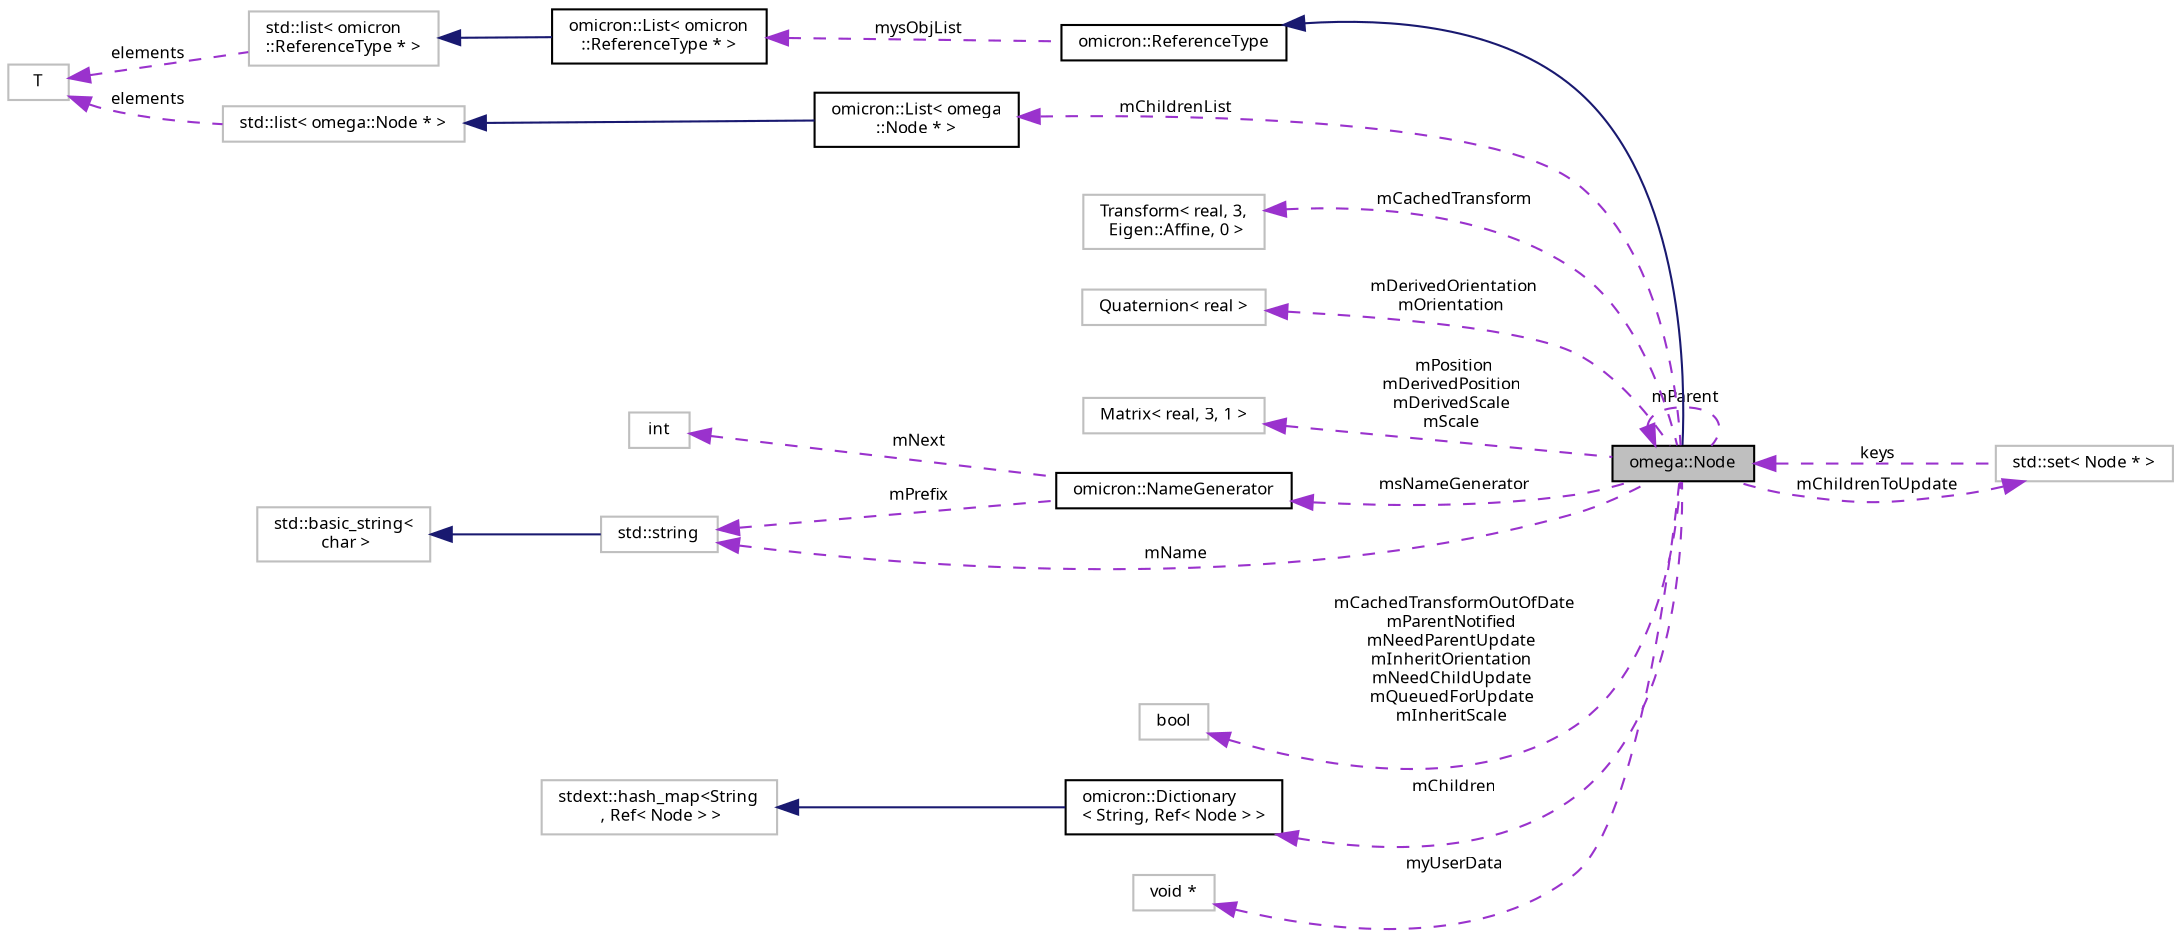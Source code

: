 digraph "omega::Node"
{
  bgcolor="transparent";
  edge [fontname="FreeSans.ttf",fontsize="8",labelfontname="FreeSans.ttf",labelfontsize="8"];
  node [fontname="FreeSans.ttf",fontsize="8",shape=record];
  rankdir="LR";
  Node1 [label="omega::Node",height=0.2,width=0.4,color="black", fillcolor="grey75", style="filled" fontcolor="black"];
  Node2 -> Node1 [dir="back",color="midnightblue",fontsize="8",style="solid",fontname="FreeSans.ttf"];
  Node2 [label="omicron::ReferenceType",height=0.2,width=0.4,color="black",URL="$classomicron_1_1_reference_type.html",tooltip="Implements a base class for reference-counted types. "];
  Node3 -> Node2 [dir="back",color="darkorchid3",fontsize="8",style="dashed",label=" mysObjList" ,fontname="FreeSans.ttf"];
  Node3 [label="omicron::List\< omicron\l::ReferenceType * \>",height=0.2,width=0.4,color="black",URL="$classomicron_1_1_list.html"];
  Node4 -> Node3 [dir="back",color="midnightblue",fontsize="8",style="solid",fontname="FreeSans.ttf"];
  Node4 [label="std::list\< omicron\l::ReferenceType * \>",height=0.2,width=0.4,color="grey75",tooltip="STL class. "];
  Node5 -> Node4 [dir="back",color="darkorchid3",fontsize="8",style="dashed",label=" elements" ,fontname="FreeSans.ttf"];
  Node5 [label="T",height=0.2,width=0.4,color="grey75"];
  Node6 -> Node1 [dir="back",color="darkorchid3",fontsize="8",style="dashed",label=" mCachedTransform" ,fontname="FreeSans.ttf"];
  Node6 [label="Transform\< real, 3,\l Eigen::Affine, 0 \>",height=0.2,width=0.4,color="grey75"];
  Node7 -> Node1 [dir="back",color="darkorchid3",fontsize="8",style="dashed",label=" mDerivedOrientation\nmOrientation" ,fontname="FreeSans.ttf"];
  Node7 [label="Quaternion\< real \>",height=0.2,width=0.4,color="grey75"];
  Node1 -> Node1 [dir="back",color="darkorchid3",fontsize="8",style="dashed",label=" mParent" ,fontname="FreeSans.ttf"];
  Node8 -> Node1 [dir="back",color="darkorchid3",fontsize="8",style="dashed",label=" mPosition\nmDerivedPosition\nmDerivedScale\nmScale" ,fontname="FreeSans.ttf"];
  Node8 [label="Matrix\< real, 3, 1 \>",height=0.2,width=0.4,color="grey75"];
  Node9 -> Node1 [dir="back",color="darkorchid3",fontsize="8",style="dashed",label=" msNameGenerator" ,fontname="FreeSans.ttf"];
  Node9 [label="omicron::NameGenerator",height=0.2,width=0.4,color="black",URL="$classomicron_1_1_name_generator.html",tooltip="Utility class to generate a sequentially numbered series of names. "];
  Node10 -> Node9 [dir="back",color="darkorchid3",fontsize="8",style="dashed",label=" mNext" ,fontname="FreeSans.ttf"];
  Node10 [label="int",height=0.2,width=0.4,color="grey75"];
  Node11 -> Node9 [dir="back",color="darkorchid3",fontsize="8",style="dashed",label=" mPrefix" ,fontname="FreeSans.ttf"];
  Node11 [label="std::string",height=0.2,width=0.4,color="grey75",tooltip="STL class. "];
  Node12 -> Node11 [dir="back",color="midnightblue",fontsize="8",style="solid",fontname="FreeSans.ttf"];
  Node12 [label="std::basic_string\<\l char \>",height=0.2,width=0.4,color="grey75",tooltip="STL class. "];
  Node11 -> Node1 [dir="back",color="darkorchid3",fontsize="8",style="dashed",label=" mName" ,fontname="FreeSans.ttf"];
  Node13 -> Node1 [dir="back",color="darkorchid3",fontsize="8",style="dashed",label=" mCachedTransformOutOfDate\nmParentNotified\nmNeedParentUpdate\nmInheritOrientation\nmNeedChildUpdate\nmQueuedForUpdate\nmInheritScale" ,fontname="FreeSans.ttf"];
  Node13 [label="bool",height=0.2,width=0.4,color="grey75"];
  Node14 -> Node1 [dir="back",color="darkorchid3",fontsize="8",style="dashed",label=" mChildrenToUpdate" ,fontname="FreeSans.ttf"];
  Node14 [label="std::set\< Node * \>",height=0.2,width=0.4,color="grey75"];
  Node1 -> Node14 [dir="back",color="darkorchid3",fontsize="8",style="dashed",label=" keys" ,fontname="FreeSans.ttf"];
  Node15 -> Node1 [dir="back",color="darkorchid3",fontsize="8",style="dashed",label=" mChildren" ,fontname="FreeSans.ttf"];
  Node15 [label="omicron::Dictionary\l\< String, Ref\< Node \> \>",height=0.2,width=0.4,color="black",URL="$classomicron_1_1_dictionary.html"];
  Node16 -> Node15 [dir="back",color="midnightblue",fontsize="8",style="solid",fontname="FreeSans.ttf"];
  Node16 [label="stdext::hash_map\<String\l , Ref\< Node \> \>",height=0.2,width=0.4,color="grey75"];
  Node17 -> Node1 [dir="back",color="darkorchid3",fontsize="8",style="dashed",label=" myUserData" ,fontname="FreeSans.ttf"];
  Node17 [label="void *",height=0.2,width=0.4,color="grey75"];
  Node18 -> Node1 [dir="back",color="darkorchid3",fontsize="8",style="dashed",label=" mChildrenList" ,fontname="FreeSans.ttf"];
  Node18 [label="omicron::List\< omega\l::Node * \>",height=0.2,width=0.4,color="black",URL="$classomicron_1_1_list.html"];
  Node19 -> Node18 [dir="back",color="midnightblue",fontsize="8",style="solid",fontname="FreeSans.ttf"];
  Node19 [label="std::list\< omega::Node * \>",height=0.2,width=0.4,color="grey75",tooltip="STL class. "];
  Node5 -> Node19 [dir="back",color="darkorchid3",fontsize="8",style="dashed",label=" elements" ,fontname="FreeSans.ttf"];
}
